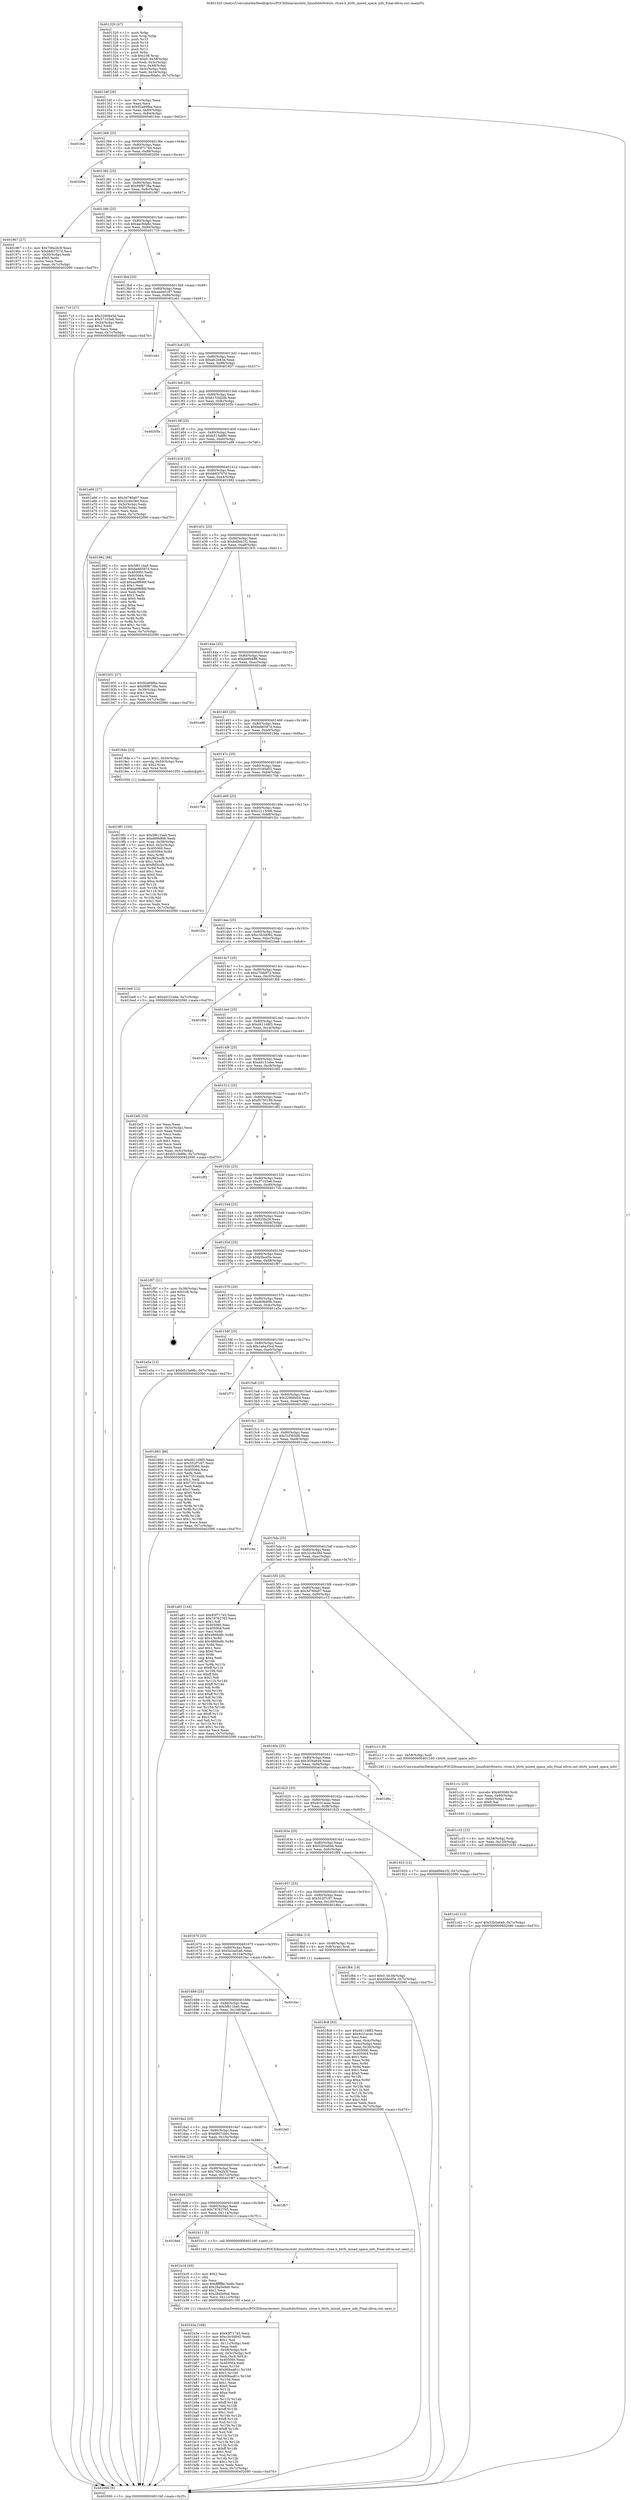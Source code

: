 digraph "0x401320" {
  label = "0x401320 (/mnt/c/Users/mathe/Desktop/tcc/POCII/binaries/extr_linuxfsbtrfstests..ctree.h_btrfs_mixed_space_info_Final-ollvm.out::main(0))"
  labelloc = "t"
  node[shape=record]

  Entry [label="",width=0.3,height=0.3,shape=circle,fillcolor=black,style=filled]
  "0x40134f" [label="{
     0x40134f [26]\l
     | [instrs]\l
     &nbsp;&nbsp;0x40134f \<+3\>: mov -0x7c(%rbp),%eax\l
     &nbsp;&nbsp;0x401352 \<+2\>: mov %eax,%ecx\l
     &nbsp;&nbsp;0x401354 \<+6\>: sub $0x92a99fba,%ecx\l
     &nbsp;&nbsp;0x40135a \<+3\>: mov %eax,-0x80(%rbp)\l
     &nbsp;&nbsp;0x40135d \<+6\>: mov %ecx,-0x84(%rbp)\l
     &nbsp;&nbsp;0x401363 \<+6\>: je 000000000040194c \<main+0x62c\>\l
  }"]
  "0x40194c" [label="{
     0x40194c\l
  }", style=dashed]
  "0x401369" [label="{
     0x401369 [25]\l
     | [instrs]\l
     &nbsp;&nbsp;0x401369 \<+5\>: jmp 000000000040136e \<main+0x4e\>\l
     &nbsp;&nbsp;0x40136e \<+3\>: mov -0x80(%rbp),%eax\l
     &nbsp;&nbsp;0x401371 \<+5\>: sub $0x93f71745,%eax\l
     &nbsp;&nbsp;0x401376 \<+6\>: mov %eax,-0x88(%rbp)\l
     &nbsp;&nbsp;0x40137c \<+6\>: je 000000000040200e \<main+0xcee\>\l
  }"]
  Exit [label="",width=0.3,height=0.3,shape=circle,fillcolor=black,style=filled,peripheries=2]
  "0x40200e" [label="{
     0x40200e\l
  }", style=dashed]
  "0x401382" [label="{
     0x401382 [25]\l
     | [instrs]\l
     &nbsp;&nbsp;0x401382 \<+5\>: jmp 0000000000401387 \<main+0x67\>\l
     &nbsp;&nbsp;0x401387 \<+3\>: mov -0x80(%rbp),%eax\l
     &nbsp;&nbsp;0x40138a \<+5\>: sub $0x96f8738a,%eax\l
     &nbsp;&nbsp;0x40138f \<+6\>: mov %eax,-0x8c(%rbp)\l
     &nbsp;&nbsp;0x401395 \<+6\>: je 0000000000401967 \<main+0x647\>\l
  }"]
  "0x401c42" [label="{
     0x401c42 [12]\l
     | [instrs]\l
     &nbsp;&nbsp;0x401c42 \<+7\>: movl $0x52b5a64b,-0x7c(%rbp)\l
     &nbsp;&nbsp;0x401c49 \<+5\>: jmp 0000000000402090 \<main+0xd70\>\l
  }"]
  "0x401967" [label="{
     0x401967 [27]\l
     | [instrs]\l
     &nbsp;&nbsp;0x401967 \<+5\>: mov $0x700e2b3f,%eax\l
     &nbsp;&nbsp;0x40196c \<+5\>: mov $0xbb63707d,%ecx\l
     &nbsp;&nbsp;0x401971 \<+3\>: mov -0x30(%rbp),%edx\l
     &nbsp;&nbsp;0x401974 \<+3\>: cmp $0x0,%edx\l
     &nbsp;&nbsp;0x401977 \<+3\>: cmove %ecx,%eax\l
     &nbsp;&nbsp;0x40197a \<+3\>: mov %eax,-0x7c(%rbp)\l
     &nbsp;&nbsp;0x40197d \<+5\>: jmp 0000000000402090 \<main+0xd70\>\l
  }"]
  "0x40139b" [label="{
     0x40139b [25]\l
     | [instrs]\l
     &nbsp;&nbsp;0x40139b \<+5\>: jmp 00000000004013a0 \<main+0x80\>\l
     &nbsp;&nbsp;0x4013a0 \<+3\>: mov -0x80(%rbp),%eax\l
     &nbsp;&nbsp;0x4013a3 \<+5\>: sub $0xaac9da6c,%eax\l
     &nbsp;&nbsp;0x4013a8 \<+6\>: mov %eax,-0x90(%rbp)\l
     &nbsp;&nbsp;0x4013ae \<+6\>: je 0000000000401710 \<main+0x3f0\>\l
  }"]
  "0x401c33" [label="{
     0x401c33 [15]\l
     | [instrs]\l
     &nbsp;&nbsp;0x401c33 \<+4\>: mov -0x58(%rbp),%rdi\l
     &nbsp;&nbsp;0x401c37 \<+6\>: mov %eax,-0x120(%rbp)\l
     &nbsp;&nbsp;0x401c3d \<+5\>: call 0000000000401030 \<free@plt\>\l
     | [calls]\l
     &nbsp;&nbsp;0x401030 \{1\} (unknown)\l
  }"]
  "0x401710" [label="{
     0x401710 [27]\l
     | [instrs]\l
     &nbsp;&nbsp;0x401710 \<+5\>: mov $0x2290845d,%eax\l
     &nbsp;&nbsp;0x401715 \<+5\>: mov $0x37103e6,%ecx\l
     &nbsp;&nbsp;0x40171a \<+3\>: mov -0x34(%rbp),%edx\l
     &nbsp;&nbsp;0x40171d \<+3\>: cmp $0x2,%edx\l
     &nbsp;&nbsp;0x401720 \<+3\>: cmovne %ecx,%eax\l
     &nbsp;&nbsp;0x401723 \<+3\>: mov %eax,-0x7c(%rbp)\l
     &nbsp;&nbsp;0x401726 \<+5\>: jmp 0000000000402090 \<main+0xd70\>\l
  }"]
  "0x4013b4" [label="{
     0x4013b4 [25]\l
     | [instrs]\l
     &nbsp;&nbsp;0x4013b4 \<+5\>: jmp 00000000004013b9 \<main+0x99\>\l
     &nbsp;&nbsp;0x4013b9 \<+3\>: mov -0x80(%rbp),%eax\l
     &nbsp;&nbsp;0x4013bc \<+5\>: sub $0xaede0187,%eax\l
     &nbsp;&nbsp;0x4013c1 \<+6\>: mov %eax,-0x94(%rbp)\l
     &nbsp;&nbsp;0x4013c7 \<+6\>: je 0000000000401eb1 \<main+0xb91\>\l
  }"]
  "0x402090" [label="{
     0x402090 [5]\l
     | [instrs]\l
     &nbsp;&nbsp;0x402090 \<+5\>: jmp 000000000040134f \<main+0x2f\>\l
  }"]
  "0x401320" [label="{
     0x401320 [47]\l
     | [instrs]\l
     &nbsp;&nbsp;0x401320 \<+1\>: push %rbp\l
     &nbsp;&nbsp;0x401321 \<+3\>: mov %rsp,%rbp\l
     &nbsp;&nbsp;0x401324 \<+2\>: push %r15\l
     &nbsp;&nbsp;0x401326 \<+2\>: push %r14\l
     &nbsp;&nbsp;0x401328 \<+2\>: push %r13\l
     &nbsp;&nbsp;0x40132a \<+2\>: push %r12\l
     &nbsp;&nbsp;0x40132c \<+1\>: push %rbx\l
     &nbsp;&nbsp;0x40132d \<+7\>: sub $0x108,%rsp\l
     &nbsp;&nbsp;0x401334 \<+7\>: movl $0x0,-0x38(%rbp)\l
     &nbsp;&nbsp;0x40133b \<+3\>: mov %edi,-0x3c(%rbp)\l
     &nbsp;&nbsp;0x40133e \<+4\>: mov %rsi,-0x48(%rbp)\l
     &nbsp;&nbsp;0x401342 \<+3\>: mov -0x3c(%rbp),%edi\l
     &nbsp;&nbsp;0x401345 \<+3\>: mov %edi,-0x34(%rbp)\l
     &nbsp;&nbsp;0x401348 \<+7\>: movl $0xaac9da6c,-0x7c(%rbp)\l
  }"]
  "0x401c1c" [label="{
     0x401c1c [23]\l
     | [instrs]\l
     &nbsp;&nbsp;0x401c1c \<+10\>: movabs $0x4030d6,%rdi\l
     &nbsp;&nbsp;0x401c26 \<+3\>: mov %eax,-0x60(%rbp)\l
     &nbsp;&nbsp;0x401c29 \<+3\>: mov -0x60(%rbp),%esi\l
     &nbsp;&nbsp;0x401c2c \<+2\>: mov $0x0,%al\l
     &nbsp;&nbsp;0x401c2e \<+5\>: call 0000000000401040 \<printf@plt\>\l
     | [calls]\l
     &nbsp;&nbsp;0x401040 \{1\} (unknown)\l
  }"]
  "0x401eb1" [label="{
     0x401eb1\l
  }", style=dashed]
  "0x4013cd" [label="{
     0x4013cd [25]\l
     | [instrs]\l
     &nbsp;&nbsp;0x4013cd \<+5\>: jmp 00000000004013d2 \<main+0xb2\>\l
     &nbsp;&nbsp;0x4013d2 \<+3\>: mov -0x80(%rbp),%eax\l
     &nbsp;&nbsp;0x4013d5 \<+5\>: sub $0xafc2b83a,%eax\l
     &nbsp;&nbsp;0x4013da \<+6\>: mov %eax,-0x98(%rbp)\l
     &nbsp;&nbsp;0x4013e0 \<+6\>: je 0000000000401857 \<main+0x537\>\l
  }"]
  "0x401b3e" [label="{
     0x401b3e [168]\l
     | [instrs]\l
     &nbsp;&nbsp;0x401b3e \<+5\>: mov $0x93f71745,%ecx\l
     &nbsp;&nbsp;0x401b43 \<+5\>: mov $0xc3b3d092,%edx\l
     &nbsp;&nbsp;0x401b48 \<+3\>: mov $0x1,%sil\l
     &nbsp;&nbsp;0x401b4b \<+6\>: mov -0x11c(%rbp),%edi\l
     &nbsp;&nbsp;0x401b51 \<+3\>: imul %eax,%edi\l
     &nbsp;&nbsp;0x401b54 \<+4\>: mov -0x58(%rbp),%r8\l
     &nbsp;&nbsp;0x401b58 \<+4\>: movslq -0x5c(%rbp),%r9\l
     &nbsp;&nbsp;0x401b5c \<+4\>: mov %edi,(%r8,%r9,4)\l
     &nbsp;&nbsp;0x401b60 \<+7\>: mov 0x405060,%eax\l
     &nbsp;&nbsp;0x401b67 \<+7\>: mov 0x405064,%edi\l
     &nbsp;&nbsp;0x401b6e \<+3\>: mov %eax,%r10d\l
     &nbsp;&nbsp;0x401b71 \<+7\>: add $0x90baa81c,%r10d\l
     &nbsp;&nbsp;0x401b78 \<+4\>: sub $0x1,%r10d\l
     &nbsp;&nbsp;0x401b7c \<+7\>: sub $0x90baa81c,%r10d\l
     &nbsp;&nbsp;0x401b83 \<+4\>: imul %r10d,%eax\l
     &nbsp;&nbsp;0x401b87 \<+3\>: and $0x1,%eax\l
     &nbsp;&nbsp;0x401b8a \<+3\>: cmp $0x0,%eax\l
     &nbsp;&nbsp;0x401b8d \<+4\>: sete %r11b\l
     &nbsp;&nbsp;0x401b91 \<+3\>: cmp $0xa,%edi\l
     &nbsp;&nbsp;0x401b94 \<+3\>: setl %bl\l
     &nbsp;&nbsp;0x401b97 \<+3\>: mov %r11b,%r14b\l
     &nbsp;&nbsp;0x401b9a \<+4\>: xor $0xff,%r14b\l
     &nbsp;&nbsp;0x401b9e \<+3\>: mov %bl,%r15b\l
     &nbsp;&nbsp;0x401ba1 \<+4\>: xor $0xff,%r15b\l
     &nbsp;&nbsp;0x401ba5 \<+4\>: xor $0x1,%sil\l
     &nbsp;&nbsp;0x401ba9 \<+3\>: mov %r14b,%r12b\l
     &nbsp;&nbsp;0x401bac \<+4\>: and $0xff,%r12b\l
     &nbsp;&nbsp;0x401bb0 \<+3\>: and %sil,%r11b\l
     &nbsp;&nbsp;0x401bb3 \<+3\>: mov %r15b,%r13b\l
     &nbsp;&nbsp;0x401bb6 \<+4\>: and $0xff,%r13b\l
     &nbsp;&nbsp;0x401bba \<+3\>: and %sil,%bl\l
     &nbsp;&nbsp;0x401bbd \<+3\>: or %r11b,%r12b\l
     &nbsp;&nbsp;0x401bc0 \<+3\>: or %bl,%r13b\l
     &nbsp;&nbsp;0x401bc3 \<+3\>: xor %r13b,%r12b\l
     &nbsp;&nbsp;0x401bc6 \<+3\>: or %r15b,%r14b\l
     &nbsp;&nbsp;0x401bc9 \<+4\>: xor $0xff,%r14b\l
     &nbsp;&nbsp;0x401bcd \<+4\>: or $0x1,%sil\l
     &nbsp;&nbsp;0x401bd1 \<+3\>: and %sil,%r14b\l
     &nbsp;&nbsp;0x401bd4 \<+3\>: or %r14b,%r12b\l
     &nbsp;&nbsp;0x401bd7 \<+4\>: test $0x1,%r12b\l
     &nbsp;&nbsp;0x401bdb \<+3\>: cmovne %edx,%ecx\l
     &nbsp;&nbsp;0x401bde \<+3\>: mov %ecx,-0x7c(%rbp)\l
     &nbsp;&nbsp;0x401be1 \<+5\>: jmp 0000000000402090 \<main+0xd70\>\l
  }"]
  "0x401857" [label="{
     0x401857\l
  }", style=dashed]
  "0x4013e6" [label="{
     0x4013e6 [25]\l
     | [instrs]\l
     &nbsp;&nbsp;0x4013e6 \<+5\>: jmp 00000000004013eb \<main+0xcb\>\l
     &nbsp;&nbsp;0x4013eb \<+3\>: mov -0x80(%rbp),%eax\l
     &nbsp;&nbsp;0x4013ee \<+5\>: sub $0xb153d2db,%eax\l
     &nbsp;&nbsp;0x4013f3 \<+6\>: mov %eax,-0x9c(%rbp)\l
     &nbsp;&nbsp;0x4013f9 \<+6\>: je 000000000040205b \<main+0xd3b\>\l
  }"]
  "0x401b16" [label="{
     0x401b16 [40]\l
     | [instrs]\l
     &nbsp;&nbsp;0x401b16 \<+5\>: mov $0x2,%ecx\l
     &nbsp;&nbsp;0x401b1b \<+1\>: cltd\l
     &nbsp;&nbsp;0x401b1c \<+2\>: idiv %ecx\l
     &nbsp;&nbsp;0x401b1e \<+6\>: imul $0xfffffffe,%edx,%ecx\l
     &nbsp;&nbsp;0x401b24 \<+6\>: add $0x28a5e9a9,%ecx\l
     &nbsp;&nbsp;0x401b2a \<+3\>: add $0x1,%ecx\l
     &nbsp;&nbsp;0x401b2d \<+6\>: sub $0x28a5e9a9,%ecx\l
     &nbsp;&nbsp;0x401b33 \<+6\>: mov %ecx,-0x11c(%rbp)\l
     &nbsp;&nbsp;0x401b39 \<+5\>: call 0000000000401160 \<next_i\>\l
     | [calls]\l
     &nbsp;&nbsp;0x401160 \{1\} (/mnt/c/Users/mathe/Desktop/tcc/POCII/binaries/extr_linuxfsbtrfstests..ctree.h_btrfs_mixed_space_info_Final-ollvm.out::next_i)\l
  }"]
  "0x40205b" [label="{
     0x40205b\l
  }", style=dashed]
  "0x4013ff" [label="{
     0x4013ff [25]\l
     | [instrs]\l
     &nbsp;&nbsp;0x4013ff \<+5\>: jmp 0000000000401404 \<main+0xe4\>\l
     &nbsp;&nbsp;0x401404 \<+3\>: mov -0x80(%rbp),%eax\l
     &nbsp;&nbsp;0x401407 \<+5\>: sub $0xb515e88c,%eax\l
     &nbsp;&nbsp;0x40140c \<+6\>: mov %eax,-0xa0(%rbp)\l
     &nbsp;&nbsp;0x401412 \<+6\>: je 0000000000401a66 \<main+0x746\>\l
  }"]
  "0x4016ed" [label="{
     0x4016ed\l
  }", style=dashed]
  "0x401a66" [label="{
     0x401a66 [27]\l
     | [instrs]\l
     &nbsp;&nbsp;0x401a66 \<+5\>: mov $0x3d780a07,%eax\l
     &nbsp;&nbsp;0x401a6b \<+5\>: mov $0x32c6e38d,%ecx\l
     &nbsp;&nbsp;0x401a70 \<+3\>: mov -0x5c(%rbp),%edx\l
     &nbsp;&nbsp;0x401a73 \<+3\>: cmp -0x50(%rbp),%edx\l
     &nbsp;&nbsp;0x401a76 \<+3\>: cmovl %ecx,%eax\l
     &nbsp;&nbsp;0x401a79 \<+3\>: mov %eax,-0x7c(%rbp)\l
     &nbsp;&nbsp;0x401a7c \<+5\>: jmp 0000000000402090 \<main+0xd70\>\l
  }"]
  "0x401418" [label="{
     0x401418 [25]\l
     | [instrs]\l
     &nbsp;&nbsp;0x401418 \<+5\>: jmp 000000000040141d \<main+0xfd\>\l
     &nbsp;&nbsp;0x40141d \<+3\>: mov -0x80(%rbp),%eax\l
     &nbsp;&nbsp;0x401420 \<+5\>: sub $0xbb63707d,%eax\l
     &nbsp;&nbsp;0x401425 \<+6\>: mov %eax,-0xa4(%rbp)\l
     &nbsp;&nbsp;0x40142b \<+6\>: je 0000000000401982 \<main+0x662\>\l
  }"]
  "0x401b11" [label="{
     0x401b11 [5]\l
     | [instrs]\l
     &nbsp;&nbsp;0x401b11 \<+5\>: call 0000000000401160 \<next_i\>\l
     | [calls]\l
     &nbsp;&nbsp;0x401160 \{1\} (/mnt/c/Users/mathe/Desktop/tcc/POCII/binaries/extr_linuxfsbtrfstests..ctree.h_btrfs_mixed_space_info_Final-ollvm.out::next_i)\l
  }"]
  "0x401982" [label="{
     0x401982 [88]\l
     | [instrs]\l
     &nbsp;&nbsp;0x401982 \<+5\>: mov $0x5f611ba0,%eax\l
     &nbsp;&nbsp;0x401987 \<+5\>: mov $0xbe86587d,%ecx\l
     &nbsp;&nbsp;0x40198c \<+7\>: mov 0x405060,%edx\l
     &nbsp;&nbsp;0x401993 \<+7\>: mov 0x405064,%esi\l
     &nbsp;&nbsp;0x40199a \<+2\>: mov %edx,%edi\l
     &nbsp;&nbsp;0x40199c \<+6\>: add $0xaa9f686f,%edi\l
     &nbsp;&nbsp;0x4019a2 \<+3\>: sub $0x1,%edi\l
     &nbsp;&nbsp;0x4019a5 \<+6\>: sub $0xaa9f686f,%edi\l
     &nbsp;&nbsp;0x4019ab \<+3\>: imul %edi,%edx\l
     &nbsp;&nbsp;0x4019ae \<+3\>: and $0x1,%edx\l
     &nbsp;&nbsp;0x4019b1 \<+3\>: cmp $0x0,%edx\l
     &nbsp;&nbsp;0x4019b4 \<+4\>: sete %r8b\l
     &nbsp;&nbsp;0x4019b8 \<+3\>: cmp $0xa,%esi\l
     &nbsp;&nbsp;0x4019bb \<+4\>: setl %r9b\l
     &nbsp;&nbsp;0x4019bf \<+3\>: mov %r8b,%r10b\l
     &nbsp;&nbsp;0x4019c2 \<+3\>: and %r9b,%r10b\l
     &nbsp;&nbsp;0x4019c5 \<+3\>: xor %r9b,%r8b\l
     &nbsp;&nbsp;0x4019c8 \<+3\>: or %r8b,%r10b\l
     &nbsp;&nbsp;0x4019cb \<+4\>: test $0x1,%r10b\l
     &nbsp;&nbsp;0x4019cf \<+3\>: cmovne %ecx,%eax\l
     &nbsp;&nbsp;0x4019d2 \<+3\>: mov %eax,-0x7c(%rbp)\l
     &nbsp;&nbsp;0x4019d5 \<+5\>: jmp 0000000000402090 \<main+0xd70\>\l
  }"]
  "0x401431" [label="{
     0x401431 [25]\l
     | [instrs]\l
     &nbsp;&nbsp;0x401431 \<+5\>: jmp 0000000000401436 \<main+0x116\>\l
     &nbsp;&nbsp;0x401436 \<+3\>: mov -0x80(%rbp),%eax\l
     &nbsp;&nbsp;0x401439 \<+5\>: sub $0xbd0eb1f2,%eax\l
     &nbsp;&nbsp;0x40143e \<+6\>: mov %eax,-0xa8(%rbp)\l
     &nbsp;&nbsp;0x401444 \<+6\>: je 0000000000401931 \<main+0x611\>\l
  }"]
  "0x4016d4" [label="{
     0x4016d4 [25]\l
     | [instrs]\l
     &nbsp;&nbsp;0x4016d4 \<+5\>: jmp 00000000004016d9 \<main+0x3b9\>\l
     &nbsp;&nbsp;0x4016d9 \<+3\>: mov -0x80(%rbp),%eax\l
     &nbsp;&nbsp;0x4016dc \<+5\>: sub $0x78762765,%eax\l
     &nbsp;&nbsp;0x4016e1 \<+6\>: mov %eax,-0x114(%rbp)\l
     &nbsp;&nbsp;0x4016e7 \<+6\>: je 0000000000401b11 \<main+0x7f1\>\l
  }"]
  "0x401931" [label="{
     0x401931 [27]\l
     | [instrs]\l
     &nbsp;&nbsp;0x401931 \<+5\>: mov $0x92a99fba,%eax\l
     &nbsp;&nbsp;0x401936 \<+5\>: mov $0x96f8738a,%ecx\l
     &nbsp;&nbsp;0x40193b \<+3\>: mov -0x30(%rbp),%edx\l
     &nbsp;&nbsp;0x40193e \<+3\>: cmp $0x1,%edx\l
     &nbsp;&nbsp;0x401941 \<+3\>: cmovl %ecx,%eax\l
     &nbsp;&nbsp;0x401944 \<+3\>: mov %eax,-0x7c(%rbp)\l
     &nbsp;&nbsp;0x401947 \<+5\>: jmp 0000000000402090 \<main+0xd70\>\l
  }"]
  "0x40144a" [label="{
     0x40144a [25]\l
     | [instrs]\l
     &nbsp;&nbsp;0x40144a \<+5\>: jmp 000000000040144f \<main+0x12f\>\l
     &nbsp;&nbsp;0x40144f \<+3\>: mov -0x80(%rbp),%eax\l
     &nbsp;&nbsp;0x401452 \<+5\>: sub $0xbe6b4ff8,%eax\l
     &nbsp;&nbsp;0x401457 \<+6\>: mov %eax,-0xac(%rbp)\l
     &nbsp;&nbsp;0x40145d \<+6\>: je 0000000000401e96 \<main+0xb76\>\l
  }"]
  "0x401f67" [label="{
     0x401f67\l
  }", style=dashed]
  "0x401e96" [label="{
     0x401e96\l
  }", style=dashed]
  "0x401463" [label="{
     0x401463 [25]\l
     | [instrs]\l
     &nbsp;&nbsp;0x401463 \<+5\>: jmp 0000000000401468 \<main+0x148\>\l
     &nbsp;&nbsp;0x401468 \<+3\>: mov -0x80(%rbp),%eax\l
     &nbsp;&nbsp;0x40146b \<+5\>: sub $0xbe86587d,%eax\l
     &nbsp;&nbsp;0x401470 \<+6\>: mov %eax,-0xb0(%rbp)\l
     &nbsp;&nbsp;0x401476 \<+6\>: je 00000000004019da \<main+0x6ba\>\l
  }"]
  "0x4016bb" [label="{
     0x4016bb [25]\l
     | [instrs]\l
     &nbsp;&nbsp;0x4016bb \<+5\>: jmp 00000000004016c0 \<main+0x3a0\>\l
     &nbsp;&nbsp;0x4016c0 \<+3\>: mov -0x80(%rbp),%eax\l
     &nbsp;&nbsp;0x4016c3 \<+5\>: sub $0x700e2b3f,%eax\l
     &nbsp;&nbsp;0x4016c8 \<+6\>: mov %eax,-0x110(%rbp)\l
     &nbsp;&nbsp;0x4016ce \<+6\>: je 0000000000401f67 \<main+0xc47\>\l
  }"]
  "0x4019da" [label="{
     0x4019da [23]\l
     | [instrs]\l
     &nbsp;&nbsp;0x4019da \<+7\>: movl $0x1,-0x50(%rbp)\l
     &nbsp;&nbsp;0x4019e1 \<+4\>: movslq -0x50(%rbp),%rax\l
     &nbsp;&nbsp;0x4019e5 \<+4\>: shl $0x2,%rax\l
     &nbsp;&nbsp;0x4019e9 \<+3\>: mov %rax,%rdi\l
     &nbsp;&nbsp;0x4019ec \<+5\>: call 0000000000401050 \<malloc@plt\>\l
     | [calls]\l
     &nbsp;&nbsp;0x401050 \{1\} (unknown)\l
  }"]
  "0x40147c" [label="{
     0x40147c [25]\l
     | [instrs]\l
     &nbsp;&nbsp;0x40147c \<+5\>: jmp 0000000000401481 \<main+0x161\>\l
     &nbsp;&nbsp;0x401481 \<+3\>: mov -0x80(%rbp),%eax\l
     &nbsp;&nbsp;0x401484 \<+5\>: sub $0xc0185d52,%eax\l
     &nbsp;&nbsp;0x401489 \<+6\>: mov %eax,-0xb4(%rbp)\l
     &nbsp;&nbsp;0x40148f \<+6\>: je 00000000004017bb \<main+0x49b\>\l
  }"]
  "0x401ca6" [label="{
     0x401ca6\l
  }", style=dashed]
  "0x4017bb" [label="{
     0x4017bb\l
  }", style=dashed]
  "0x401495" [label="{
     0x401495 [25]\l
     | [instrs]\l
     &nbsp;&nbsp;0x401495 \<+5\>: jmp 000000000040149a \<main+0x17a\>\l
     &nbsp;&nbsp;0x40149a \<+3\>: mov -0x80(%rbp),%eax\l
     &nbsp;&nbsp;0x40149d \<+5\>: sub $0xc2115006,%eax\l
     &nbsp;&nbsp;0x4014a2 \<+6\>: mov %eax,-0xb8(%rbp)\l
     &nbsp;&nbsp;0x4014a8 \<+6\>: je 0000000000401f2c \<main+0xc0c\>\l
  }"]
  "0x4016a2" [label="{
     0x4016a2 [25]\l
     | [instrs]\l
     &nbsp;&nbsp;0x4016a2 \<+5\>: jmp 00000000004016a7 \<main+0x387\>\l
     &nbsp;&nbsp;0x4016a7 \<+3\>: mov -0x80(%rbp),%eax\l
     &nbsp;&nbsp;0x4016aa \<+5\>: sub $0x68d7cb0c,%eax\l
     &nbsp;&nbsp;0x4016af \<+6\>: mov %eax,-0x10c(%rbp)\l
     &nbsp;&nbsp;0x4016b5 \<+6\>: je 0000000000401ca6 \<main+0x986\>\l
  }"]
  "0x401f2c" [label="{
     0x401f2c\l
  }", style=dashed]
  "0x4014ae" [label="{
     0x4014ae [25]\l
     | [instrs]\l
     &nbsp;&nbsp;0x4014ae \<+5\>: jmp 00000000004014b3 \<main+0x193\>\l
     &nbsp;&nbsp;0x4014b3 \<+3\>: mov -0x80(%rbp),%eax\l
     &nbsp;&nbsp;0x4014b6 \<+5\>: sub $0xc3b3d092,%eax\l
     &nbsp;&nbsp;0x4014bb \<+6\>: mov %eax,-0xbc(%rbp)\l
     &nbsp;&nbsp;0x4014c1 \<+6\>: je 0000000000401be6 \<main+0x8c6\>\l
  }"]
  "0x401fe0" [label="{
     0x401fe0\l
  }", style=dashed]
  "0x401be6" [label="{
     0x401be6 [12]\l
     | [instrs]\l
     &nbsp;&nbsp;0x401be6 \<+7\>: movl $0xdd151ebe,-0x7c(%rbp)\l
     &nbsp;&nbsp;0x401bed \<+5\>: jmp 0000000000402090 \<main+0xd70\>\l
  }"]
  "0x4014c7" [label="{
     0x4014c7 [25]\l
     | [instrs]\l
     &nbsp;&nbsp;0x4014c7 \<+5\>: jmp 00000000004014cc \<main+0x1ac\>\l
     &nbsp;&nbsp;0x4014cc \<+3\>: mov -0x80(%rbp),%eax\l
     &nbsp;&nbsp;0x4014cf \<+5\>: sub $0xc70ddf72,%eax\l
     &nbsp;&nbsp;0x4014d4 \<+6\>: mov %eax,-0xc0(%rbp)\l
     &nbsp;&nbsp;0x4014da \<+6\>: je 0000000000401f0b \<main+0xbeb\>\l
  }"]
  "0x401689" [label="{
     0x401689 [25]\l
     | [instrs]\l
     &nbsp;&nbsp;0x401689 \<+5\>: jmp 000000000040168e \<main+0x36e\>\l
     &nbsp;&nbsp;0x40168e \<+3\>: mov -0x80(%rbp),%eax\l
     &nbsp;&nbsp;0x401691 \<+5\>: sub $0x5f611ba0,%eax\l
     &nbsp;&nbsp;0x401696 \<+6\>: mov %eax,-0x108(%rbp)\l
     &nbsp;&nbsp;0x40169c \<+6\>: je 0000000000401fe0 \<main+0xcc0\>\l
  }"]
  "0x401f0b" [label="{
     0x401f0b\l
  }", style=dashed]
  "0x4014e0" [label="{
     0x4014e0 [25]\l
     | [instrs]\l
     &nbsp;&nbsp;0x4014e0 \<+5\>: jmp 00000000004014e5 \<main+0x1c5\>\l
     &nbsp;&nbsp;0x4014e5 \<+3\>: mov -0x80(%rbp),%eax\l
     &nbsp;&nbsp;0x4014e8 \<+5\>: sub $0xd411d8f3,%eax\l
     &nbsp;&nbsp;0x4014ed \<+6\>: mov %eax,-0xc4(%rbp)\l
     &nbsp;&nbsp;0x4014f3 \<+6\>: je 0000000000401fc4 \<main+0xca4\>\l
  }"]
  "0x401fac" [label="{
     0x401fac\l
  }", style=dashed]
  "0x401fc4" [label="{
     0x401fc4\l
  }", style=dashed]
  "0x4014f9" [label="{
     0x4014f9 [25]\l
     | [instrs]\l
     &nbsp;&nbsp;0x4014f9 \<+5\>: jmp 00000000004014fe \<main+0x1de\>\l
     &nbsp;&nbsp;0x4014fe \<+3\>: mov -0x80(%rbp),%eax\l
     &nbsp;&nbsp;0x401501 \<+5\>: sub $0xdd151ebe,%eax\l
     &nbsp;&nbsp;0x401506 \<+6\>: mov %eax,-0xc8(%rbp)\l
     &nbsp;&nbsp;0x40150c \<+6\>: je 0000000000401bf2 \<main+0x8d2\>\l
  }"]
  "0x4019f1" [label="{
     0x4019f1 [105]\l
     | [instrs]\l
     &nbsp;&nbsp;0x4019f1 \<+5\>: mov $0x5f611ba0,%ecx\l
     &nbsp;&nbsp;0x4019f6 \<+5\>: mov $0xd69b89b,%edx\l
     &nbsp;&nbsp;0x4019fb \<+4\>: mov %rax,-0x58(%rbp)\l
     &nbsp;&nbsp;0x4019ff \<+7\>: movl $0x0,-0x5c(%rbp)\l
     &nbsp;&nbsp;0x401a06 \<+7\>: mov 0x405060,%esi\l
     &nbsp;&nbsp;0x401a0d \<+8\>: mov 0x405064,%r8d\l
     &nbsp;&nbsp;0x401a15 \<+3\>: mov %esi,%r9d\l
     &nbsp;&nbsp;0x401a18 \<+7\>: add $0xf6f3ccfb,%r9d\l
     &nbsp;&nbsp;0x401a1f \<+4\>: sub $0x1,%r9d\l
     &nbsp;&nbsp;0x401a23 \<+7\>: sub $0xf6f3ccfb,%r9d\l
     &nbsp;&nbsp;0x401a2a \<+4\>: imul %r9d,%esi\l
     &nbsp;&nbsp;0x401a2e \<+3\>: and $0x1,%esi\l
     &nbsp;&nbsp;0x401a31 \<+3\>: cmp $0x0,%esi\l
     &nbsp;&nbsp;0x401a34 \<+4\>: sete %r10b\l
     &nbsp;&nbsp;0x401a38 \<+4\>: cmp $0xa,%r8d\l
     &nbsp;&nbsp;0x401a3c \<+4\>: setl %r11b\l
     &nbsp;&nbsp;0x401a40 \<+3\>: mov %r10b,%bl\l
     &nbsp;&nbsp;0x401a43 \<+3\>: and %r11b,%bl\l
     &nbsp;&nbsp;0x401a46 \<+3\>: xor %r11b,%r10b\l
     &nbsp;&nbsp;0x401a49 \<+3\>: or %r10b,%bl\l
     &nbsp;&nbsp;0x401a4c \<+3\>: test $0x1,%bl\l
     &nbsp;&nbsp;0x401a4f \<+3\>: cmovne %edx,%ecx\l
     &nbsp;&nbsp;0x401a52 \<+3\>: mov %ecx,-0x7c(%rbp)\l
     &nbsp;&nbsp;0x401a55 \<+5\>: jmp 0000000000402090 \<main+0xd70\>\l
  }"]
  "0x401bf2" [label="{
     0x401bf2 [33]\l
     | [instrs]\l
     &nbsp;&nbsp;0x401bf2 \<+2\>: xor %eax,%eax\l
     &nbsp;&nbsp;0x401bf4 \<+3\>: mov -0x5c(%rbp),%ecx\l
     &nbsp;&nbsp;0x401bf7 \<+2\>: mov %eax,%edx\l
     &nbsp;&nbsp;0x401bf9 \<+2\>: sub %ecx,%edx\l
     &nbsp;&nbsp;0x401bfb \<+2\>: mov %eax,%ecx\l
     &nbsp;&nbsp;0x401bfd \<+3\>: sub $0x1,%ecx\l
     &nbsp;&nbsp;0x401c00 \<+2\>: add %ecx,%edx\l
     &nbsp;&nbsp;0x401c02 \<+2\>: sub %edx,%eax\l
     &nbsp;&nbsp;0x401c04 \<+3\>: mov %eax,-0x5c(%rbp)\l
     &nbsp;&nbsp;0x401c07 \<+7\>: movl $0xb515e88c,-0x7c(%rbp)\l
     &nbsp;&nbsp;0x401c0e \<+5\>: jmp 0000000000402090 \<main+0xd70\>\l
  }"]
  "0x401512" [label="{
     0x401512 [25]\l
     | [instrs]\l
     &nbsp;&nbsp;0x401512 \<+5\>: jmp 0000000000401517 \<main+0x1f7\>\l
     &nbsp;&nbsp;0x401517 \<+3\>: mov -0x80(%rbp),%eax\l
     &nbsp;&nbsp;0x40151a \<+5\>: sub $0xf0750189,%eax\l
     &nbsp;&nbsp;0x40151f \<+6\>: mov %eax,-0xcc(%rbp)\l
     &nbsp;&nbsp;0x401525 \<+6\>: je 0000000000401df2 \<main+0xad2\>\l
  }"]
  "0x4018c8" [label="{
     0x4018c8 [93]\l
     | [instrs]\l
     &nbsp;&nbsp;0x4018c8 \<+5\>: mov $0xd411d8f3,%ecx\l
     &nbsp;&nbsp;0x4018cd \<+5\>: mov $0x4c31ecae,%edx\l
     &nbsp;&nbsp;0x4018d2 \<+2\>: xor %esi,%esi\l
     &nbsp;&nbsp;0x4018d4 \<+3\>: mov %eax,-0x4c(%rbp)\l
     &nbsp;&nbsp;0x4018d7 \<+3\>: mov -0x4c(%rbp),%eax\l
     &nbsp;&nbsp;0x4018da \<+3\>: mov %eax,-0x30(%rbp)\l
     &nbsp;&nbsp;0x4018dd \<+7\>: mov 0x405060,%eax\l
     &nbsp;&nbsp;0x4018e4 \<+8\>: mov 0x405064,%r8d\l
     &nbsp;&nbsp;0x4018ec \<+3\>: sub $0x1,%esi\l
     &nbsp;&nbsp;0x4018ef \<+3\>: mov %eax,%r9d\l
     &nbsp;&nbsp;0x4018f2 \<+3\>: add %esi,%r9d\l
     &nbsp;&nbsp;0x4018f5 \<+4\>: imul %r9d,%eax\l
     &nbsp;&nbsp;0x4018f9 \<+3\>: and $0x1,%eax\l
     &nbsp;&nbsp;0x4018fc \<+3\>: cmp $0x0,%eax\l
     &nbsp;&nbsp;0x4018ff \<+4\>: sete %r10b\l
     &nbsp;&nbsp;0x401903 \<+4\>: cmp $0xa,%r8d\l
     &nbsp;&nbsp;0x401907 \<+4\>: setl %r11b\l
     &nbsp;&nbsp;0x40190b \<+3\>: mov %r10b,%bl\l
     &nbsp;&nbsp;0x40190e \<+3\>: and %r11b,%bl\l
     &nbsp;&nbsp;0x401911 \<+3\>: xor %r11b,%r10b\l
     &nbsp;&nbsp;0x401914 \<+3\>: or %r10b,%bl\l
     &nbsp;&nbsp;0x401917 \<+3\>: test $0x1,%bl\l
     &nbsp;&nbsp;0x40191a \<+3\>: cmovne %edx,%ecx\l
     &nbsp;&nbsp;0x40191d \<+3\>: mov %ecx,-0x7c(%rbp)\l
     &nbsp;&nbsp;0x401920 \<+5\>: jmp 0000000000402090 \<main+0xd70\>\l
  }"]
  "0x401df2" [label="{
     0x401df2\l
  }", style=dashed]
  "0x40152b" [label="{
     0x40152b [25]\l
     | [instrs]\l
     &nbsp;&nbsp;0x40152b \<+5\>: jmp 0000000000401530 \<main+0x210\>\l
     &nbsp;&nbsp;0x401530 \<+3\>: mov -0x80(%rbp),%eax\l
     &nbsp;&nbsp;0x401533 \<+5\>: sub $0x37103e6,%eax\l
     &nbsp;&nbsp;0x401538 \<+6\>: mov %eax,-0xd0(%rbp)\l
     &nbsp;&nbsp;0x40153e \<+6\>: je 000000000040172b \<main+0x40b\>\l
  }"]
  "0x401670" [label="{
     0x401670 [25]\l
     | [instrs]\l
     &nbsp;&nbsp;0x401670 \<+5\>: jmp 0000000000401675 \<main+0x355\>\l
     &nbsp;&nbsp;0x401675 \<+3\>: mov -0x80(%rbp),%eax\l
     &nbsp;&nbsp;0x401678 \<+5\>: sub $0x5e2ad5a8,%eax\l
     &nbsp;&nbsp;0x40167d \<+6\>: mov %eax,-0x104(%rbp)\l
     &nbsp;&nbsp;0x401683 \<+6\>: je 0000000000401fac \<main+0xc8c\>\l
  }"]
  "0x40172b" [label="{
     0x40172b\l
  }", style=dashed]
  "0x401544" [label="{
     0x401544 [25]\l
     | [instrs]\l
     &nbsp;&nbsp;0x401544 \<+5\>: jmp 0000000000401549 \<main+0x229\>\l
     &nbsp;&nbsp;0x401549 \<+3\>: mov -0x80(%rbp),%eax\l
     &nbsp;&nbsp;0x40154c \<+5\>: sub $0x525fa26,%eax\l
     &nbsp;&nbsp;0x401551 \<+6\>: mov %eax,-0xd4(%rbp)\l
     &nbsp;&nbsp;0x401557 \<+6\>: je 0000000000402089 \<main+0xd69\>\l
  }"]
  "0x4018bb" [label="{
     0x4018bb [13]\l
     | [instrs]\l
     &nbsp;&nbsp;0x4018bb \<+4\>: mov -0x48(%rbp),%rax\l
     &nbsp;&nbsp;0x4018bf \<+4\>: mov 0x8(%rax),%rdi\l
     &nbsp;&nbsp;0x4018c3 \<+5\>: call 0000000000401060 \<atoi@plt\>\l
     | [calls]\l
     &nbsp;&nbsp;0x401060 \{1\} (unknown)\l
  }"]
  "0x402089" [label="{
     0x402089\l
  }", style=dashed]
  "0x40155d" [label="{
     0x40155d [25]\l
     | [instrs]\l
     &nbsp;&nbsp;0x40155d \<+5\>: jmp 0000000000401562 \<main+0x242\>\l
     &nbsp;&nbsp;0x401562 \<+3\>: mov -0x80(%rbp),%eax\l
     &nbsp;&nbsp;0x401565 \<+5\>: sub $0xb5bcd5e,%eax\l
     &nbsp;&nbsp;0x40156a \<+6\>: mov %eax,-0xd8(%rbp)\l
     &nbsp;&nbsp;0x401570 \<+6\>: je 0000000000401f97 \<main+0xc77\>\l
  }"]
  "0x401657" [label="{
     0x401657 [25]\l
     | [instrs]\l
     &nbsp;&nbsp;0x401657 \<+5\>: jmp 000000000040165c \<main+0x33c\>\l
     &nbsp;&nbsp;0x40165c \<+3\>: mov -0x80(%rbp),%eax\l
     &nbsp;&nbsp;0x40165f \<+5\>: sub $0x552f7c97,%eax\l
     &nbsp;&nbsp;0x401664 \<+6\>: mov %eax,-0x100(%rbp)\l
     &nbsp;&nbsp;0x40166a \<+6\>: je 00000000004018bb \<main+0x59b\>\l
  }"]
  "0x401f97" [label="{
     0x401f97 [21]\l
     | [instrs]\l
     &nbsp;&nbsp;0x401f97 \<+3\>: mov -0x38(%rbp),%eax\l
     &nbsp;&nbsp;0x401f9a \<+7\>: add $0x108,%rsp\l
     &nbsp;&nbsp;0x401fa1 \<+1\>: pop %rbx\l
     &nbsp;&nbsp;0x401fa2 \<+2\>: pop %r12\l
     &nbsp;&nbsp;0x401fa4 \<+2\>: pop %r13\l
     &nbsp;&nbsp;0x401fa6 \<+2\>: pop %r14\l
     &nbsp;&nbsp;0x401fa8 \<+2\>: pop %r15\l
     &nbsp;&nbsp;0x401faa \<+1\>: pop %rbp\l
     &nbsp;&nbsp;0x401fab \<+1\>: ret\l
  }"]
  "0x401576" [label="{
     0x401576 [25]\l
     | [instrs]\l
     &nbsp;&nbsp;0x401576 \<+5\>: jmp 000000000040157b \<main+0x25b\>\l
     &nbsp;&nbsp;0x40157b \<+3\>: mov -0x80(%rbp),%eax\l
     &nbsp;&nbsp;0x40157e \<+5\>: sub $0xd69b89b,%eax\l
     &nbsp;&nbsp;0x401583 \<+6\>: mov %eax,-0xdc(%rbp)\l
     &nbsp;&nbsp;0x401589 \<+6\>: je 0000000000401a5a \<main+0x73a\>\l
  }"]
  "0x401f84" [label="{
     0x401f84 [19]\l
     | [instrs]\l
     &nbsp;&nbsp;0x401f84 \<+7\>: movl $0x0,-0x38(%rbp)\l
     &nbsp;&nbsp;0x401f8b \<+7\>: movl $0xb5bcd5e,-0x7c(%rbp)\l
     &nbsp;&nbsp;0x401f92 \<+5\>: jmp 0000000000402090 \<main+0xd70\>\l
  }"]
  "0x401a5a" [label="{
     0x401a5a [12]\l
     | [instrs]\l
     &nbsp;&nbsp;0x401a5a \<+7\>: movl $0xb515e88c,-0x7c(%rbp)\l
     &nbsp;&nbsp;0x401a61 \<+5\>: jmp 0000000000402090 \<main+0xd70\>\l
  }"]
  "0x40158f" [label="{
     0x40158f [25]\l
     | [instrs]\l
     &nbsp;&nbsp;0x40158f \<+5\>: jmp 0000000000401594 \<main+0x274\>\l
     &nbsp;&nbsp;0x401594 \<+3\>: mov -0x80(%rbp),%eax\l
     &nbsp;&nbsp;0x401597 \<+5\>: sub $0x1a6a35cd,%eax\l
     &nbsp;&nbsp;0x40159c \<+6\>: mov %eax,-0xe0(%rbp)\l
     &nbsp;&nbsp;0x4015a2 \<+6\>: je 0000000000401f73 \<main+0xc53\>\l
  }"]
  "0x40163e" [label="{
     0x40163e [25]\l
     | [instrs]\l
     &nbsp;&nbsp;0x40163e \<+5\>: jmp 0000000000401643 \<main+0x323\>\l
     &nbsp;&nbsp;0x401643 \<+3\>: mov -0x80(%rbp),%eax\l
     &nbsp;&nbsp;0x401646 \<+5\>: sub $0x52b5a64b,%eax\l
     &nbsp;&nbsp;0x40164b \<+6\>: mov %eax,-0xfc(%rbp)\l
     &nbsp;&nbsp;0x401651 \<+6\>: je 0000000000401f84 \<main+0xc64\>\l
  }"]
  "0x401f73" [label="{
     0x401f73\l
  }", style=dashed]
  "0x4015a8" [label="{
     0x4015a8 [25]\l
     | [instrs]\l
     &nbsp;&nbsp;0x4015a8 \<+5\>: jmp 00000000004015ad \<main+0x28d\>\l
     &nbsp;&nbsp;0x4015ad \<+3\>: mov -0x80(%rbp),%eax\l
     &nbsp;&nbsp;0x4015b0 \<+5\>: sub $0x2290845d,%eax\l
     &nbsp;&nbsp;0x4015b5 \<+6\>: mov %eax,-0xe4(%rbp)\l
     &nbsp;&nbsp;0x4015bb \<+6\>: je 0000000000401863 \<main+0x543\>\l
  }"]
  "0x401925" [label="{
     0x401925 [12]\l
     | [instrs]\l
     &nbsp;&nbsp;0x401925 \<+7\>: movl $0xbd0eb1f2,-0x7c(%rbp)\l
     &nbsp;&nbsp;0x40192c \<+5\>: jmp 0000000000402090 \<main+0xd70\>\l
  }"]
  "0x401863" [label="{
     0x401863 [88]\l
     | [instrs]\l
     &nbsp;&nbsp;0x401863 \<+5\>: mov $0xd411d8f3,%eax\l
     &nbsp;&nbsp;0x401868 \<+5\>: mov $0x552f7c97,%ecx\l
     &nbsp;&nbsp;0x40186d \<+7\>: mov 0x405060,%edx\l
     &nbsp;&nbsp;0x401874 \<+7\>: mov 0x405064,%esi\l
     &nbsp;&nbsp;0x40187b \<+2\>: mov %edx,%edi\l
     &nbsp;&nbsp;0x40187d \<+6\>: sub $0x73514abb,%edi\l
     &nbsp;&nbsp;0x401883 \<+3\>: sub $0x1,%edi\l
     &nbsp;&nbsp;0x401886 \<+6\>: add $0x73514abb,%edi\l
     &nbsp;&nbsp;0x40188c \<+3\>: imul %edi,%edx\l
     &nbsp;&nbsp;0x40188f \<+3\>: and $0x1,%edx\l
     &nbsp;&nbsp;0x401892 \<+3\>: cmp $0x0,%edx\l
     &nbsp;&nbsp;0x401895 \<+4\>: sete %r8b\l
     &nbsp;&nbsp;0x401899 \<+3\>: cmp $0xa,%esi\l
     &nbsp;&nbsp;0x40189c \<+4\>: setl %r9b\l
     &nbsp;&nbsp;0x4018a0 \<+3\>: mov %r8b,%r10b\l
     &nbsp;&nbsp;0x4018a3 \<+3\>: and %r9b,%r10b\l
     &nbsp;&nbsp;0x4018a6 \<+3\>: xor %r9b,%r8b\l
     &nbsp;&nbsp;0x4018a9 \<+3\>: or %r8b,%r10b\l
     &nbsp;&nbsp;0x4018ac \<+4\>: test $0x1,%r10b\l
     &nbsp;&nbsp;0x4018b0 \<+3\>: cmovne %ecx,%eax\l
     &nbsp;&nbsp;0x4018b3 \<+3\>: mov %eax,-0x7c(%rbp)\l
     &nbsp;&nbsp;0x4018b6 \<+5\>: jmp 0000000000402090 \<main+0xd70\>\l
  }"]
  "0x4015c1" [label="{
     0x4015c1 [25]\l
     | [instrs]\l
     &nbsp;&nbsp;0x4015c1 \<+5\>: jmp 00000000004015c6 \<main+0x2a6\>\l
     &nbsp;&nbsp;0x4015c6 \<+3\>: mov -0x80(%rbp),%eax\l
     &nbsp;&nbsp;0x4015c9 \<+5\>: sub $0x31f305d8,%eax\l
     &nbsp;&nbsp;0x4015ce \<+6\>: mov %eax,-0xe8(%rbp)\l
     &nbsp;&nbsp;0x4015d4 \<+6\>: je 0000000000401c4e \<main+0x92e\>\l
  }"]
  "0x401625" [label="{
     0x401625 [25]\l
     | [instrs]\l
     &nbsp;&nbsp;0x401625 \<+5\>: jmp 000000000040162a \<main+0x30a\>\l
     &nbsp;&nbsp;0x40162a \<+3\>: mov -0x80(%rbp),%eax\l
     &nbsp;&nbsp;0x40162d \<+5\>: sub $0x4c31ecae,%eax\l
     &nbsp;&nbsp;0x401632 \<+6\>: mov %eax,-0xf8(%rbp)\l
     &nbsp;&nbsp;0x401638 \<+6\>: je 0000000000401925 \<main+0x605\>\l
  }"]
  "0x401c4e" [label="{
     0x401c4e\l
  }", style=dashed]
  "0x4015da" [label="{
     0x4015da [25]\l
     | [instrs]\l
     &nbsp;&nbsp;0x4015da \<+5\>: jmp 00000000004015df \<main+0x2bf\>\l
     &nbsp;&nbsp;0x4015df \<+3\>: mov -0x80(%rbp),%eax\l
     &nbsp;&nbsp;0x4015e2 \<+5\>: sub $0x32c6e38d,%eax\l
     &nbsp;&nbsp;0x4015e7 \<+6\>: mov %eax,-0xec(%rbp)\l
     &nbsp;&nbsp;0x4015ed \<+6\>: je 0000000000401a81 \<main+0x761\>\l
  }"]
  "0x401d6c" [label="{
     0x401d6c\l
  }", style=dashed]
  "0x401a81" [label="{
     0x401a81 [144]\l
     | [instrs]\l
     &nbsp;&nbsp;0x401a81 \<+5\>: mov $0x93f71745,%eax\l
     &nbsp;&nbsp;0x401a86 \<+5\>: mov $0x78762765,%ecx\l
     &nbsp;&nbsp;0x401a8b \<+2\>: mov $0x1,%dl\l
     &nbsp;&nbsp;0x401a8d \<+7\>: mov 0x405060,%esi\l
     &nbsp;&nbsp;0x401a94 \<+7\>: mov 0x405064,%edi\l
     &nbsp;&nbsp;0x401a9b \<+3\>: mov %esi,%r8d\l
     &nbsp;&nbsp;0x401a9e \<+7\>: sub $0x486fedfc,%r8d\l
     &nbsp;&nbsp;0x401aa5 \<+4\>: sub $0x1,%r8d\l
     &nbsp;&nbsp;0x401aa9 \<+7\>: add $0x486fedfc,%r8d\l
     &nbsp;&nbsp;0x401ab0 \<+4\>: imul %r8d,%esi\l
     &nbsp;&nbsp;0x401ab4 \<+3\>: and $0x1,%esi\l
     &nbsp;&nbsp;0x401ab7 \<+3\>: cmp $0x0,%esi\l
     &nbsp;&nbsp;0x401aba \<+4\>: sete %r9b\l
     &nbsp;&nbsp;0x401abe \<+3\>: cmp $0xa,%edi\l
     &nbsp;&nbsp;0x401ac1 \<+4\>: setl %r10b\l
     &nbsp;&nbsp;0x401ac5 \<+3\>: mov %r9b,%r11b\l
     &nbsp;&nbsp;0x401ac8 \<+4\>: xor $0xff,%r11b\l
     &nbsp;&nbsp;0x401acc \<+3\>: mov %r10b,%bl\l
     &nbsp;&nbsp;0x401acf \<+3\>: xor $0xff,%bl\l
     &nbsp;&nbsp;0x401ad2 \<+3\>: xor $0x1,%dl\l
     &nbsp;&nbsp;0x401ad5 \<+3\>: mov %r11b,%r14b\l
     &nbsp;&nbsp;0x401ad8 \<+4\>: and $0xff,%r14b\l
     &nbsp;&nbsp;0x401adc \<+3\>: and %dl,%r9b\l
     &nbsp;&nbsp;0x401adf \<+3\>: mov %bl,%r15b\l
     &nbsp;&nbsp;0x401ae2 \<+4\>: and $0xff,%r15b\l
     &nbsp;&nbsp;0x401ae6 \<+3\>: and %dl,%r10b\l
     &nbsp;&nbsp;0x401ae9 \<+3\>: or %r9b,%r14b\l
     &nbsp;&nbsp;0x401aec \<+3\>: or %r10b,%r15b\l
     &nbsp;&nbsp;0x401aef \<+3\>: xor %r15b,%r14b\l
     &nbsp;&nbsp;0x401af2 \<+3\>: or %bl,%r11b\l
     &nbsp;&nbsp;0x401af5 \<+4\>: xor $0xff,%r11b\l
     &nbsp;&nbsp;0x401af9 \<+3\>: or $0x1,%dl\l
     &nbsp;&nbsp;0x401afc \<+3\>: and %dl,%r11b\l
     &nbsp;&nbsp;0x401aff \<+3\>: or %r11b,%r14b\l
     &nbsp;&nbsp;0x401b02 \<+4\>: test $0x1,%r14b\l
     &nbsp;&nbsp;0x401b06 \<+3\>: cmovne %ecx,%eax\l
     &nbsp;&nbsp;0x401b09 \<+3\>: mov %eax,-0x7c(%rbp)\l
     &nbsp;&nbsp;0x401b0c \<+5\>: jmp 0000000000402090 \<main+0xd70\>\l
  }"]
  "0x4015f3" [label="{
     0x4015f3 [25]\l
     | [instrs]\l
     &nbsp;&nbsp;0x4015f3 \<+5\>: jmp 00000000004015f8 \<main+0x2d8\>\l
     &nbsp;&nbsp;0x4015f8 \<+3\>: mov -0x80(%rbp),%eax\l
     &nbsp;&nbsp;0x4015fb \<+5\>: sub $0x3d780a07,%eax\l
     &nbsp;&nbsp;0x401600 \<+6\>: mov %eax,-0xf0(%rbp)\l
     &nbsp;&nbsp;0x401606 \<+6\>: je 0000000000401c13 \<main+0x8f3\>\l
  }"]
  "0x40160c" [label="{
     0x40160c [25]\l
     | [instrs]\l
     &nbsp;&nbsp;0x40160c \<+5\>: jmp 0000000000401611 \<main+0x2f1\>\l
     &nbsp;&nbsp;0x401611 \<+3\>: mov -0x80(%rbp),%eax\l
     &nbsp;&nbsp;0x401614 \<+5\>: sub $0x3f26a649,%eax\l
     &nbsp;&nbsp;0x401619 \<+6\>: mov %eax,-0xf4(%rbp)\l
     &nbsp;&nbsp;0x40161f \<+6\>: je 0000000000401d6c \<main+0xa4c\>\l
  }"]
  "0x401c13" [label="{
     0x401c13 [9]\l
     | [instrs]\l
     &nbsp;&nbsp;0x401c13 \<+4\>: mov -0x58(%rbp),%rdi\l
     &nbsp;&nbsp;0x401c17 \<+5\>: call 0000000000401240 \<btrfs_mixed_space_info\>\l
     | [calls]\l
     &nbsp;&nbsp;0x401240 \{1\} (/mnt/c/Users/mathe/Desktop/tcc/POCII/binaries/extr_linuxfsbtrfstests..ctree.h_btrfs_mixed_space_info_Final-ollvm.out::btrfs_mixed_space_info)\l
  }"]
  Entry -> "0x401320" [label=" 1"]
  "0x40134f" -> "0x40194c" [label=" 0"]
  "0x40134f" -> "0x401369" [label=" 18"]
  "0x401f97" -> Exit [label=" 1"]
  "0x401369" -> "0x40200e" [label=" 0"]
  "0x401369" -> "0x401382" [label=" 18"]
  "0x401f84" -> "0x402090" [label=" 1"]
  "0x401382" -> "0x401967" [label=" 1"]
  "0x401382" -> "0x40139b" [label=" 17"]
  "0x401c42" -> "0x402090" [label=" 1"]
  "0x40139b" -> "0x401710" [label=" 1"]
  "0x40139b" -> "0x4013b4" [label=" 16"]
  "0x401710" -> "0x402090" [label=" 1"]
  "0x401320" -> "0x40134f" [label=" 1"]
  "0x402090" -> "0x40134f" [label=" 17"]
  "0x401c33" -> "0x401c42" [label=" 1"]
  "0x4013b4" -> "0x401eb1" [label=" 0"]
  "0x4013b4" -> "0x4013cd" [label=" 16"]
  "0x401c1c" -> "0x401c33" [label=" 1"]
  "0x4013cd" -> "0x401857" [label=" 0"]
  "0x4013cd" -> "0x4013e6" [label=" 16"]
  "0x401c13" -> "0x401c1c" [label=" 1"]
  "0x4013e6" -> "0x40205b" [label=" 0"]
  "0x4013e6" -> "0x4013ff" [label=" 16"]
  "0x401bf2" -> "0x402090" [label=" 1"]
  "0x4013ff" -> "0x401a66" [label=" 2"]
  "0x4013ff" -> "0x401418" [label=" 14"]
  "0x401be6" -> "0x402090" [label=" 1"]
  "0x401418" -> "0x401982" [label=" 1"]
  "0x401418" -> "0x401431" [label=" 13"]
  "0x401b3e" -> "0x402090" [label=" 1"]
  "0x401431" -> "0x401931" [label=" 1"]
  "0x401431" -> "0x40144a" [label=" 12"]
  "0x401b11" -> "0x401b16" [label=" 1"]
  "0x40144a" -> "0x401e96" [label=" 0"]
  "0x40144a" -> "0x401463" [label=" 12"]
  "0x4016d4" -> "0x4016ed" [label=" 0"]
  "0x401463" -> "0x4019da" [label=" 1"]
  "0x401463" -> "0x40147c" [label=" 11"]
  "0x401b16" -> "0x401b3e" [label=" 1"]
  "0x40147c" -> "0x4017bb" [label=" 0"]
  "0x40147c" -> "0x401495" [label=" 11"]
  "0x4016bb" -> "0x4016d4" [label=" 1"]
  "0x401495" -> "0x401f2c" [label=" 0"]
  "0x401495" -> "0x4014ae" [label=" 11"]
  "0x4016d4" -> "0x401b11" [label=" 1"]
  "0x4014ae" -> "0x401be6" [label=" 1"]
  "0x4014ae" -> "0x4014c7" [label=" 10"]
  "0x4016a2" -> "0x4016bb" [label=" 1"]
  "0x4014c7" -> "0x401f0b" [label=" 0"]
  "0x4014c7" -> "0x4014e0" [label=" 10"]
  "0x4016bb" -> "0x401f67" [label=" 0"]
  "0x4014e0" -> "0x401fc4" [label=" 0"]
  "0x4014e0" -> "0x4014f9" [label=" 10"]
  "0x401689" -> "0x4016a2" [label=" 1"]
  "0x4014f9" -> "0x401bf2" [label=" 1"]
  "0x4014f9" -> "0x401512" [label=" 9"]
  "0x4016a2" -> "0x401ca6" [label=" 0"]
  "0x401512" -> "0x401df2" [label=" 0"]
  "0x401512" -> "0x40152b" [label=" 9"]
  "0x401670" -> "0x401689" [label=" 1"]
  "0x40152b" -> "0x40172b" [label=" 0"]
  "0x40152b" -> "0x401544" [label=" 9"]
  "0x401670" -> "0x401fac" [label=" 0"]
  "0x401544" -> "0x402089" [label=" 0"]
  "0x401544" -> "0x40155d" [label=" 9"]
  "0x401689" -> "0x401fe0" [label=" 0"]
  "0x40155d" -> "0x401f97" [label=" 1"]
  "0x40155d" -> "0x401576" [label=" 8"]
  "0x401a66" -> "0x402090" [label=" 2"]
  "0x401576" -> "0x401a5a" [label=" 1"]
  "0x401576" -> "0x40158f" [label=" 7"]
  "0x401a5a" -> "0x402090" [label=" 1"]
  "0x40158f" -> "0x401f73" [label=" 0"]
  "0x40158f" -> "0x4015a8" [label=" 7"]
  "0x4019da" -> "0x4019f1" [label=" 1"]
  "0x4015a8" -> "0x401863" [label=" 1"]
  "0x4015a8" -> "0x4015c1" [label=" 6"]
  "0x401863" -> "0x402090" [label=" 1"]
  "0x401982" -> "0x402090" [label=" 1"]
  "0x4015c1" -> "0x401c4e" [label=" 0"]
  "0x4015c1" -> "0x4015da" [label=" 6"]
  "0x401931" -> "0x402090" [label=" 1"]
  "0x4015da" -> "0x401a81" [label=" 1"]
  "0x4015da" -> "0x4015f3" [label=" 5"]
  "0x401925" -> "0x402090" [label=" 1"]
  "0x4015f3" -> "0x401c13" [label=" 1"]
  "0x4015f3" -> "0x40160c" [label=" 4"]
  "0x4018c8" -> "0x402090" [label=" 1"]
  "0x40160c" -> "0x401d6c" [label=" 0"]
  "0x40160c" -> "0x401625" [label=" 4"]
  "0x401967" -> "0x402090" [label=" 1"]
  "0x401625" -> "0x401925" [label=" 1"]
  "0x401625" -> "0x40163e" [label=" 3"]
  "0x4019f1" -> "0x402090" [label=" 1"]
  "0x40163e" -> "0x401f84" [label=" 1"]
  "0x40163e" -> "0x401657" [label=" 2"]
  "0x401a81" -> "0x402090" [label=" 1"]
  "0x401657" -> "0x4018bb" [label=" 1"]
  "0x401657" -> "0x401670" [label=" 1"]
  "0x4018bb" -> "0x4018c8" [label=" 1"]
}
